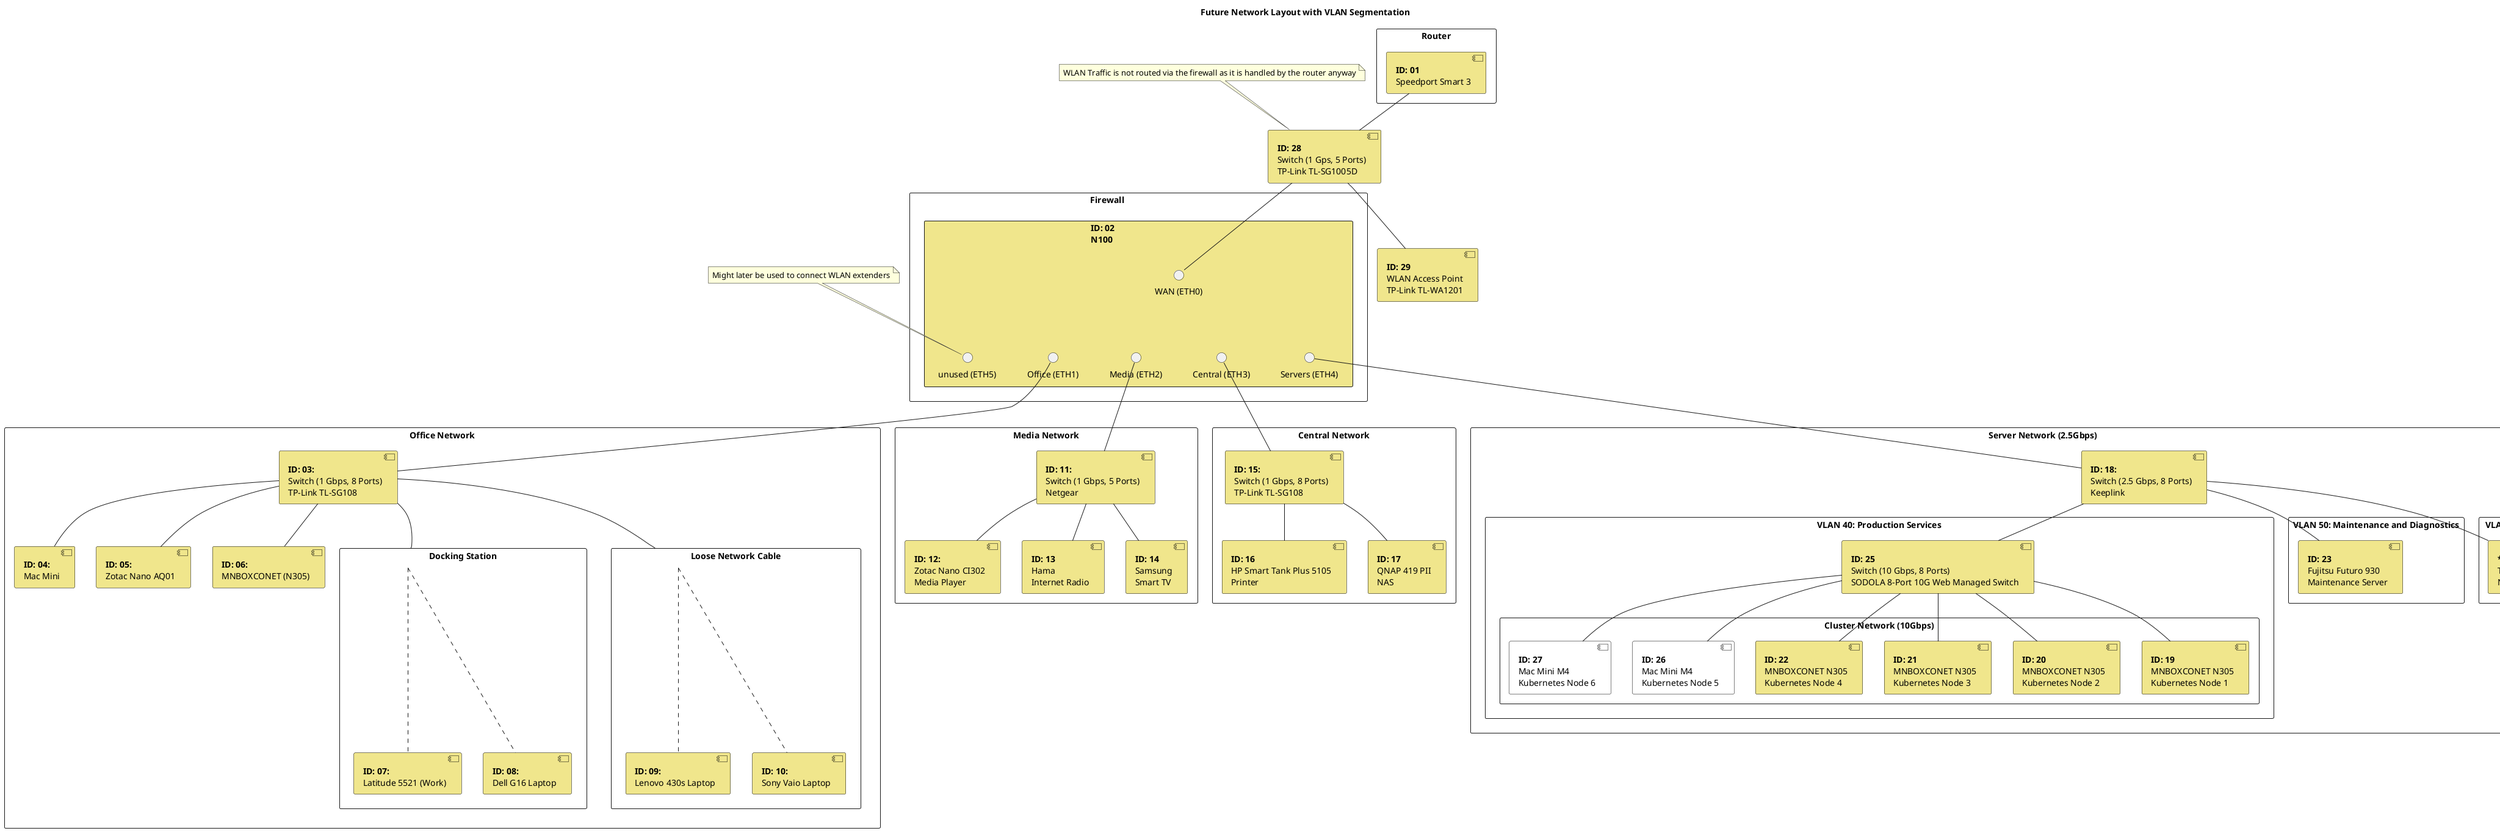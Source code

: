 @startuml
title Future Network Layout with VLAN Segmentation

skinparam component {
    BackgroundColor Khaki
    BorderColor Black
    FontColor Black
}


rectangle "Router" as Router {
    [**ID: 01**\nSpeedport Smart 3] as Router_Device
}

[**ID: 28**\nSwitch (1 Gps, 5 Ports)\nTP-Link TL-SG1005D] as SWITCH_REPEATER

[**ID: 29**\nWLAN Access Point\nTP-Link TL-WA1201] as REPEATER

rectangle "Firewall                            " as FW_Domain {
	rectangle "**ID: 02                                **\nN100                                 " as FW #Khaki {
    		circle "WAN (ETH0)" as FW_ETH_WAN
    		circle "Office (ETH1)" as FW_ETH_Office
    		circle "Media (ETH2)" as FW_ETH_Media
    		circle "Central (ETH3)" as FW_ETH_Central
    		circle "Servers (ETH4)" as FW_ETH_Servers
    		circle "unused (ETH5)" as FW_ETH_free
	}
}

rectangle "Office Network" as Office {
  	
    [**ID: 03:**\nSwitch (1 Gbps, 8 Ports)\nTP-Link TL-SG108] as SWITCH_OFFICE 

    [**ID: 04:**\nMac Mini] as PC_Mac
    [**ID: 05:**\nZotac Nano AQ01] as PC_Zotac
    [**ID: 06:**\nMNBOXCONET (N305)] as PC_MNBOX

    rectangle "Docking Station" as Dock {
        [**ID: 07:**\nLatitude 5521 (Work)] as Dock_Latitude
        [**ID: 08:**\nDell G16 Laptop] as Dock_G16
    }

    rectangle "Loose Network Cable" as LooseCable {
        [**ID: 09:**\nLenovo 430s Laptop] as Cable_Lenovo
        [**ID: 10:**\nSony Vaio Laptop] as Cable_Sony
    }
}

rectangle "Media Network" as Media {
	
    [**ID: 11:**\nSwitch (1 Gbps, 5 Ports)\nNetgear] as SWITCH_MEDIA

    [**ID: 12:**\nZotac Nano CI302\nMedia Player] as Media_Zotac
    [**ID: 13**\nHama\nInternet Radio] as Media_Radio
    [**ID: 14**\nSamsung\nSmart TV] as Media_TV
}

rectangle "Central Network" as Central {
	
    [**ID: 15:**\nSwitch (1 Gbps, 8 Ports)\nTP-Link TL-SG108] as SWITCH_CENTRAL

    [**ID: 16**\nHP Smart Tank Plus 5105\nPrinter] as Central_Printer
    [**ID: 17**\nQNAP 419 PII\nNAS] as Central_NAS
}

rectangle "Server Network (2.5Gbps)" as ServerNet {

    [**ID: 18:**\nSwitch (2.5 Gbps, 8 Ports)\nKeeplink] as SWITCH_SERVERS

    rectangle "VLAN 40: Production Services" as VLAN40 {
        	[**ID: 25**\nSwitch (10 Gbps, 8 Ports)\nSODOLA 8-Port 10G Web Managed Switch] as SWITCH_CLUSTER
	rectangle "Cluster Network (10Gbps)" as ClusterNet {
        	[**ID: 19**\nMNBOXCONET N305\nKubernetes Node 1] as Cluster_Node_1
        	[**ID: 20**\nMNBOXCONET N305\nKubernetes Node 2] as Cluster_Node_2
        	[**ID: 21**\nMNBOXCONET N305\nKubernetes Node 3] as Cluster_Node_3
        	[**ID: 22**\nMNBOXCONET N305\nKubernetes Node 4] as Cluster_Node_4
        	[**ID: 26**\nMac Mini M4\nKubernetes Node 5] as Cluster_Node_5 #White
        	[**ID: 27**\nMac Mini M4\nKubernetes Node 6] as Cluster_Node_6 #White
	}
    }
    rectangle "VLAN 50: Maintenance and Diagnostics" as VLAN50 {
        [**ID: 23**\nFujitsu Futuro 930\nMaintenance Server] as Maintenance_Server
    }
    rectangle "VLAN 60: Storage/Backup" as VLAN60 {
        [***ID: 24**\nTerramaster F4-423\nNAS] as NAS_Storage
    }
}



Router_Device -- SWITCH_REPEATER
SWITCH_REPEATER -- REPEATER
SWITCH_REPEATER -- FW_ETH_WAN

FW_ETH_WAN -[hidden]- FW_ETH_Office
FW_ETH_WAN -[hidden]- FW_ETH_Media
FW_ETH_WAN -[hidden]- FW_ETH_Central
FW_ETH_WAN -[hidden]- FW_ETH_Servers
FW_ETH_WAN -[hidden]- FW_ETH_free

FW_ETH_Office --- SWITCH_OFFICE
FW_ETH_Media --- SWITCH_MEDIA
FW_ETH_Central --- SWITCH_CENTRAL
FW_ETH_Servers --- SWITCH_SERVERS

SWITCH_OFFICE -- PC_Mac
SWITCH_OFFICE -- PC_Zotac
SWITCH_OFFICE -- PC_MNBOX
SWITCH_OFFICE -- Dock
SWITCH_OFFICE -- LooseCable

Dock -.- Dock_Latitude
Dock -.- Dock_G16

LooseCable -.- Cable_Lenovo
LooseCable -.- Cable_Sony

SWITCH_MEDIA -- Media_Zotac
SWITCH_MEDIA -- Media_Radio
SWITCH_MEDIA -- Media_TV

SWITCH_CENTRAL -- Central_Printer
SWITCH_CENTRAL -- Central_NAS

' SWITCH_SERVERS -- VLAN40 : Production Services
' SWITCH_SERVERS -- VLAN50 : Maintenance and Diagnostics
' SWITCH_SERVERS -- VLAN60 : Storage/Backup

SWITCH_SERVERS -- SWITCH_CLUSTER
SWITCH_SERVERS -- Maintenance_Server 
SWITCH_SERVERS -- NAS_Storage 

SWITCH_CLUSTER -- Cluster_Node_1
SWITCH_CLUSTER -- Cluster_Node_2
SWITCH_CLUSTER -- Cluster_Node_3
SWITCH_CLUSTER -- Cluster_Node_4
SWITCH_CLUSTER -- Cluster_Node_5
SWITCH_CLUSTER -- Cluster_Node_6

' note top of ServerNet : VLANs logically isolate server functions.
note top of FW_ETH_free : Might later be used to connect WLAN extenders

note top of SWITCH_REPEATER : WLAN Traffic is not routed via the firewall as it is handled by the router anyway

@enduml

